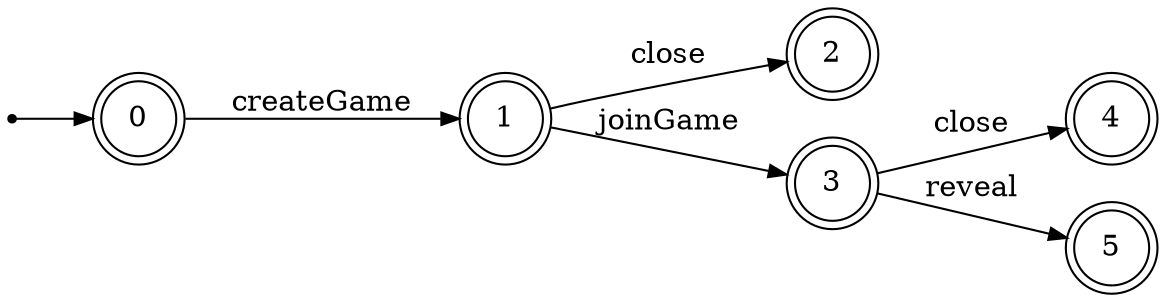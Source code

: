 digraph {
	ranksep=0.5 size="8, 8"
	rankdir=LR
	Initial [label="" fontsize=14.0 shape=point]
	0 [fontsize=14.0 shape=doublecircle]
	1 [fontsize=14.0 shape=doublecircle]
	2 [fontsize=14.0 shape=doublecircle]
	3 [fontsize=14.0 shape=doublecircle]
	4 [fontsize=14.0 shape=doublecircle]
	5 [fontsize=14.0 shape=doublecircle]
	Initial -> 0 [arrowsize=0.85]
	0 -> 1 [label=" createGame " arrowsize=0.85 fontsize=14.0]
	1 -> 3 [label=" joinGame " arrowsize=0.85 fontsize=14.0]
	1 -> 2 [label=" close " arrowsize=0.85 fontsize=14.0]
	3 -> 5 [label=" reveal " arrowsize=0.85 fontsize=14.0]
	3 -> 4 [label=" close " arrowsize=0.85 fontsize=14.0]
}
